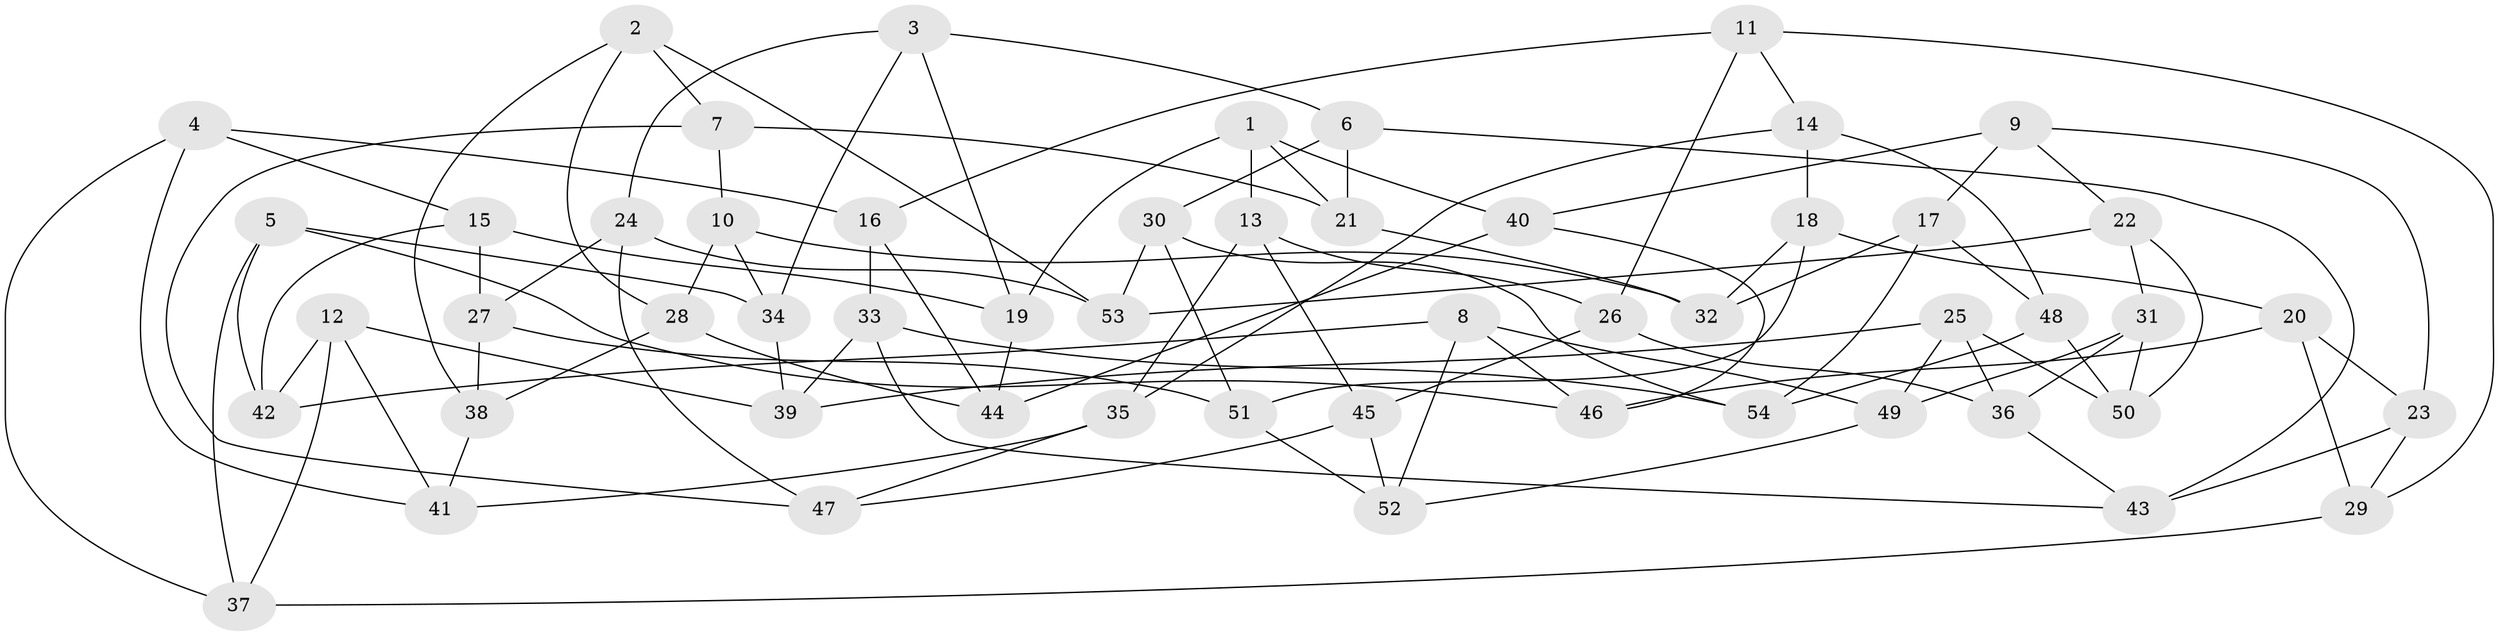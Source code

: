 // Generated by graph-tools (version 1.1) at 2025/57/03/09/25 04:57:41]
// undirected, 54 vertices, 108 edges
graph export_dot {
graph [start="1"]
  node [color=gray90,style=filled];
  1;
  2;
  3;
  4;
  5;
  6;
  7;
  8;
  9;
  10;
  11;
  12;
  13;
  14;
  15;
  16;
  17;
  18;
  19;
  20;
  21;
  22;
  23;
  24;
  25;
  26;
  27;
  28;
  29;
  30;
  31;
  32;
  33;
  34;
  35;
  36;
  37;
  38;
  39;
  40;
  41;
  42;
  43;
  44;
  45;
  46;
  47;
  48;
  49;
  50;
  51;
  52;
  53;
  54;
  1 -- 40;
  1 -- 19;
  1 -- 13;
  1 -- 21;
  2 -- 53;
  2 -- 38;
  2 -- 28;
  2 -- 7;
  3 -- 24;
  3 -- 6;
  3 -- 34;
  3 -- 19;
  4 -- 15;
  4 -- 37;
  4 -- 41;
  4 -- 16;
  5 -- 42;
  5 -- 46;
  5 -- 37;
  5 -- 34;
  6 -- 21;
  6 -- 43;
  6 -- 30;
  7 -- 21;
  7 -- 47;
  7 -- 10;
  8 -- 42;
  8 -- 49;
  8 -- 52;
  8 -- 46;
  9 -- 40;
  9 -- 22;
  9 -- 17;
  9 -- 23;
  10 -- 28;
  10 -- 34;
  10 -- 32;
  11 -- 26;
  11 -- 29;
  11 -- 14;
  11 -- 16;
  12 -- 42;
  12 -- 39;
  12 -- 37;
  12 -- 41;
  13 -- 26;
  13 -- 35;
  13 -- 45;
  14 -- 18;
  14 -- 35;
  14 -- 48;
  15 -- 19;
  15 -- 42;
  15 -- 27;
  16 -- 33;
  16 -- 44;
  17 -- 32;
  17 -- 54;
  17 -- 48;
  18 -- 51;
  18 -- 20;
  18 -- 32;
  19 -- 44;
  20 -- 46;
  20 -- 23;
  20 -- 29;
  21 -- 32;
  22 -- 53;
  22 -- 50;
  22 -- 31;
  23 -- 29;
  23 -- 43;
  24 -- 47;
  24 -- 53;
  24 -- 27;
  25 -- 36;
  25 -- 49;
  25 -- 39;
  25 -- 50;
  26 -- 45;
  26 -- 36;
  27 -- 51;
  27 -- 38;
  28 -- 44;
  28 -- 38;
  29 -- 37;
  30 -- 54;
  30 -- 51;
  30 -- 53;
  31 -- 49;
  31 -- 50;
  31 -- 36;
  33 -- 39;
  33 -- 43;
  33 -- 54;
  34 -- 39;
  35 -- 47;
  35 -- 41;
  36 -- 43;
  38 -- 41;
  40 -- 46;
  40 -- 44;
  45 -- 52;
  45 -- 47;
  48 -- 54;
  48 -- 50;
  49 -- 52;
  51 -- 52;
}
